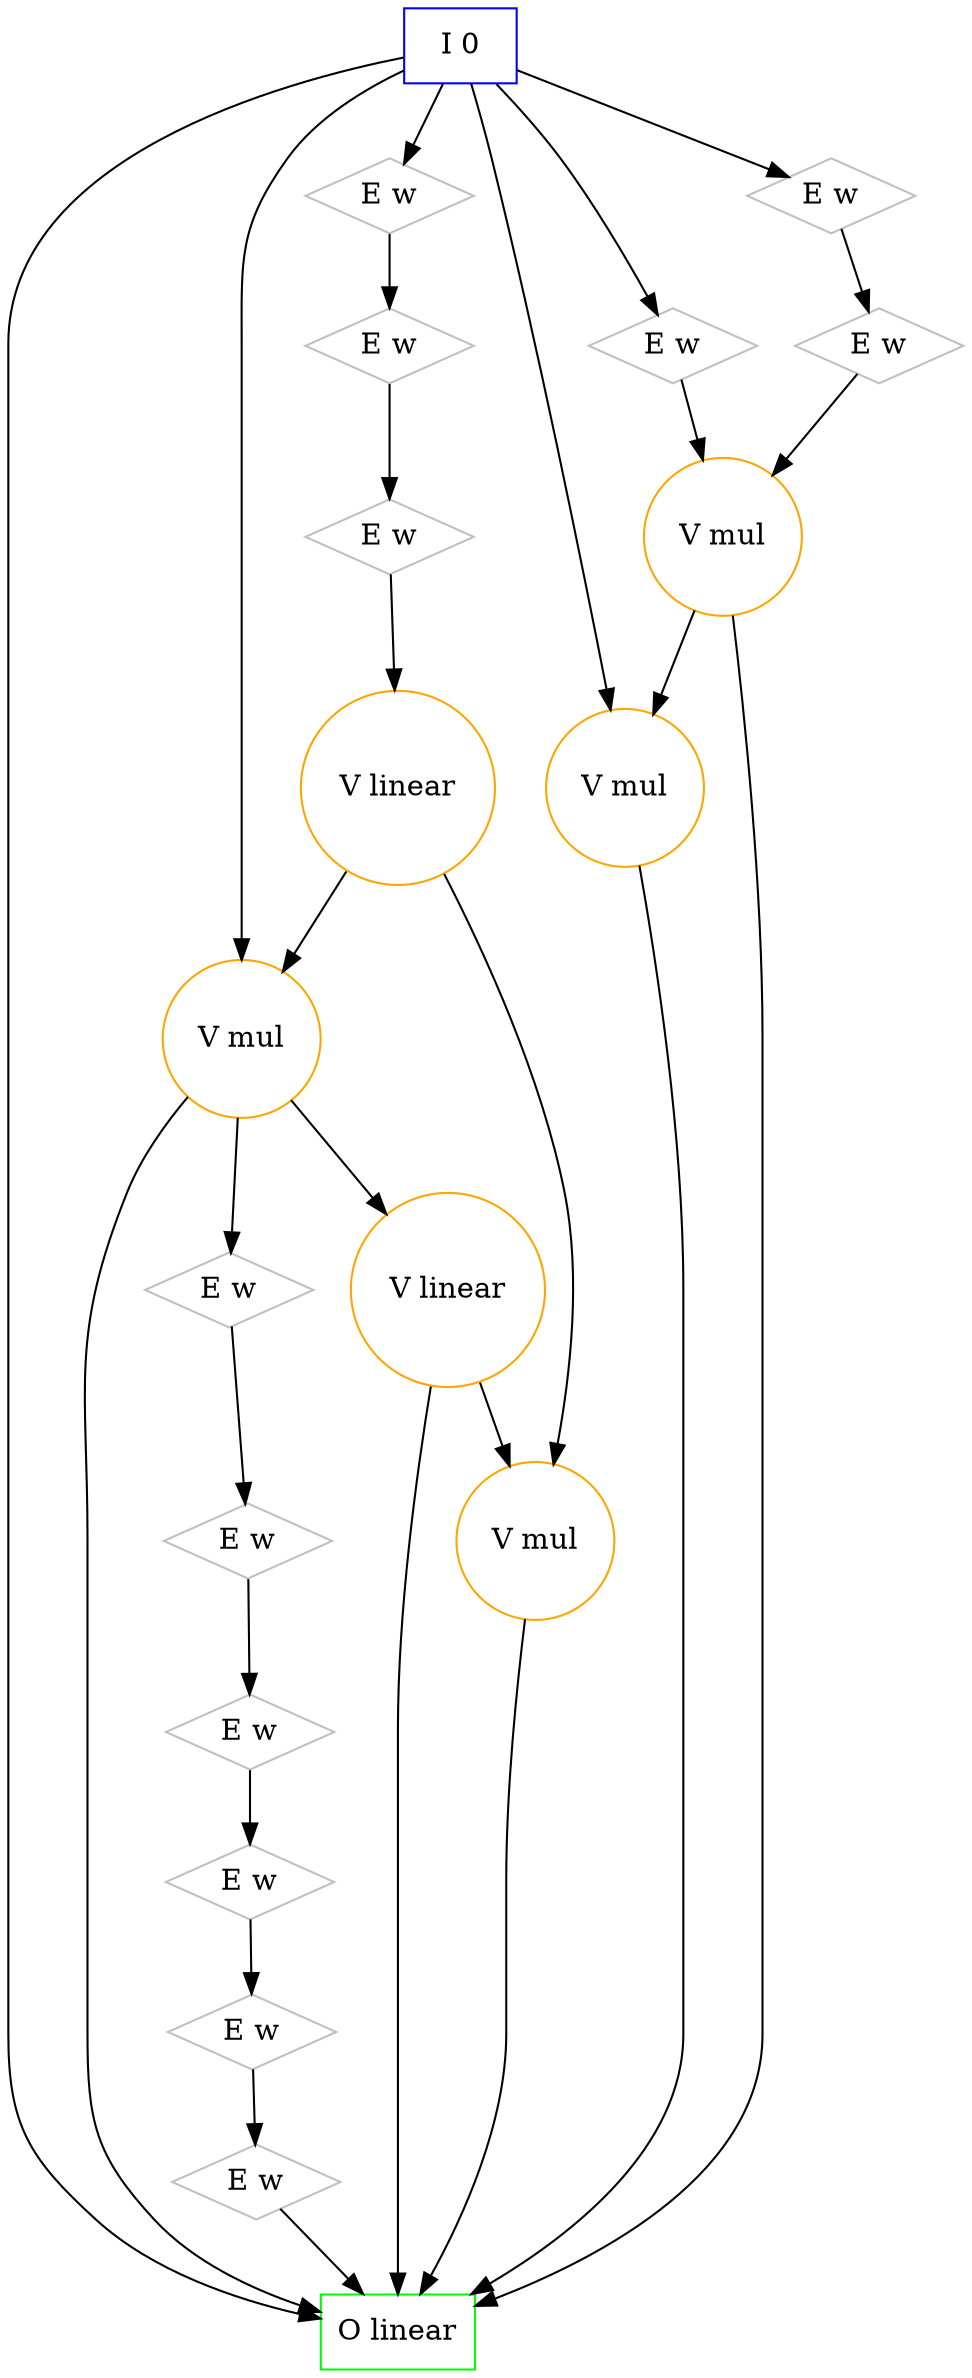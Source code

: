 digraph G {
0 [label="I 0", shape=box, color=blue];
1 [label="O linear", shape=box, color=green];
2 [label="E w", shape=diamond, color=gray];
3 [label="E w", shape=diamond, color=gray];
4 [label="V mul", shape=circle, color=orange];
5 [label="E w", shape=diamond, color=gray];
6 [label="E w", shape=diamond, color=gray];
7 [label="E w", shape=diamond, color=gray];
8 [label="V linear", shape=circle, color=orange];
9 [label="E w", shape=diamond, color=gray];
10 [label="V linear", shape=circle, color=orange];
11 [label="V mul", shape=circle, color=orange];
12 [label="V mul", shape=circle, color=orange];
13 [label="E w", shape=diamond, color=gray];
14 [label="V mul", shape=circle, color=orange];
15 [label="E w", shape=diamond, color=gray];
16 [label="E w", shape=diamond, color=gray];
17 [label="E w", shape=diamond, color=gray];
18 [label="E w", shape=diamond, color=gray];
19 [label="E w", shape=diamond, color=gray];
  0 -> 1 [style=solid];
  4 -> 1 [style=solid];
  8 -> 1 [style=solid];
  11 -> 1 [style=solid];
  12 -> 1 [style=solid];
  14 -> 1 [style=solid];
  17 -> 1 [style=solid];
  16 -> 2 [style=solid];
  0 -> 3 [style=solid];
  0 -> 4 [style=solid];
  10 -> 4 [style=solid];
  18 -> 5 [style=solid];
  0 -> 6 [style=solid];
  6 -> 7 [style=solid];
  4 -> 8 [style=solid];
  4 -> 9 [style=solid];
  2 -> 10 [style=solid];
  8 -> 11 [style=solid];
  10 -> 11 [style=solid];
  0 -> 12 [style=solid];
  14 -> 12 [style=solid];
  5 -> 13 [style=solid];
  3 -> 14 [style=solid];
  7 -> 14 [style=solid];
  0 -> 15 [style=solid];
  15 -> 16 [style=solid];
  13 -> 17 [style=solid];
  19 -> 18 [style=solid];
  9 -> 19 [style=solid];
}
